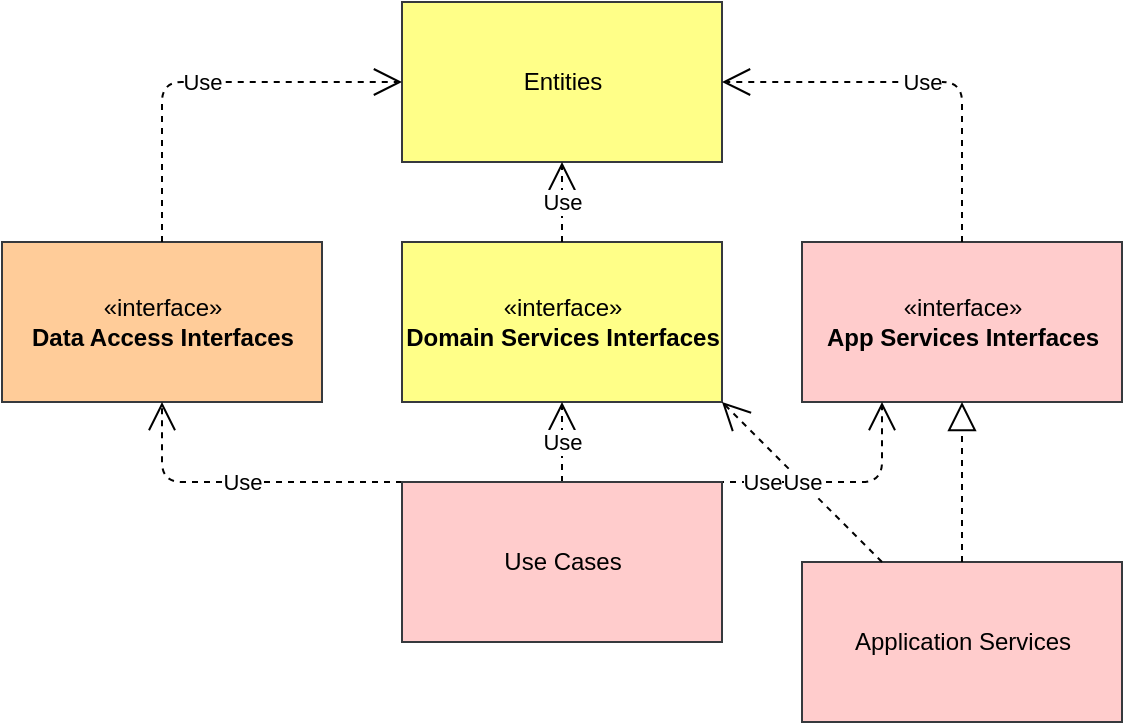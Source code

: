 <mxfile version="13.7.9" type="device"><diagram id="NoJDS8qeY4ttXaG-olni" name="Page-1"><mxGraphModel dx="1102" dy="642" grid="1" gridSize="10" guides="1" tooltips="1" connect="1" arrows="1" fold="1" page="1" pageScale="1" pageWidth="827" pageHeight="1169" math="0" shadow="0"><root><mxCell id="0"/><mxCell id="1" parent="0"/><mxCell id="xGfrPakMwm560A4AZ8lA-7" value="Application Services" style="html=1;align=center;verticalAlign=middle;fillColor=#ffcccc;strokeColor=#36393d;" parent="1" vertex="1"><mxGeometry x="480" y="320" width="160" height="80" as="geometry"/></mxCell><mxCell id="eRS3YAzAR7HObjQ33nfF-4" value="Entities" style="html=1;fillColor=#ffff88;strokeColor=#36393d;" parent="1" vertex="1"><mxGeometry x="280" y="40" width="160" height="80" as="geometry"/></mxCell><mxCell id="ZNhlXmD2ST68CRG7dIkm-1" value="«interface»&lt;br&gt;&lt;b&gt;Domain Services Interfaces&lt;/b&gt;" style="html=1;fillColor=#ffff88;strokeColor=#36393d;" parent="1" vertex="1"><mxGeometry x="280" y="160" width="160" height="80" as="geometry"/></mxCell><mxCell id="xGfrPakMwm560A4AZ8lA-1" value="«interface»&lt;br&gt;&lt;b&gt;App Services Interfaces&lt;/b&gt;" style="html=1;fillColor=#ffcccc;strokeColor=#36393d;" parent="1" vertex="1"><mxGeometry x="480" y="160" width="160" height="80" as="geometry"/></mxCell><mxCell id="xGfrPakMwm560A4AZ8lA-2" value="Use" style="endArrow=open;endSize=12;dashed=1;html=1;exitX=0.5;exitY=0;exitDx=0;exitDy=0;entryX=0.25;entryY=1;entryDx=0;entryDy=0;" parent="1" source="eRS3YAzAR7HObjQ33nfF-2" target="xGfrPakMwm560A4AZ8lA-1" edge="1"><mxGeometry width="160" relative="1" as="geometry"><mxPoint x="530" y="500" as="sourcePoint"/><mxPoint x="570" y="540" as="targetPoint"/><Array as="points"><mxPoint x="520" y="280"/></Array></mxGeometry></mxCell><mxCell id="xGfrPakMwm560A4AZ8lA-3" value="Use" style="endArrow=open;endSize=12;dashed=1;html=1;entryX=0.5;entryY=1;entryDx=0;entryDy=0;exitX=0.5;exitY=0;exitDx=0;exitDy=0;" parent="1" source="ZNhlXmD2ST68CRG7dIkm-1" target="eRS3YAzAR7HObjQ33nfF-4" edge="1"><mxGeometry width="160" relative="1" as="geometry"><mxPoint x="420" y="400" as="sourcePoint"/><mxPoint x="420" y="470" as="targetPoint"/></mxGeometry></mxCell><mxCell id="xGfrPakMwm560A4AZ8lA-8" value="Use" style="endArrow=open;endSize=12;dashed=1;html=1;entryX=0.5;entryY=1;entryDx=0;entryDy=0;exitX=0.5;exitY=0;exitDx=0;exitDy=0;" parent="1" source="eRS3YAzAR7HObjQ33nfF-2" target="ZNhlXmD2ST68CRG7dIkm-1" edge="1"><mxGeometry width="160" relative="1" as="geometry"><mxPoint x="450" y="740" as="sourcePoint"/><mxPoint x="450" y="820" as="targetPoint"/></mxGeometry></mxCell><mxCell id="xGfrPakMwm560A4AZ8lA-11" value="«interface»&lt;br&gt;&lt;b&gt;Data Access Interfaces&lt;/b&gt;" style="html=1;fillColor=#ffcc99;strokeColor=#36393d;" parent="1" vertex="1"><mxGeometry x="80" y="160" width="160" height="80" as="geometry"/></mxCell><mxCell id="xGfrPakMwm560A4AZ8lA-12" value="Use" style="endArrow=open;endSize=12;dashed=1;html=1;exitX=0;exitY=0;exitDx=0;exitDy=0;entryX=0.5;entryY=1;entryDx=0;entryDy=0;" parent="1" source="eRS3YAzAR7HObjQ33nfF-2" target="xGfrPakMwm560A4AZ8lA-11" edge="1"><mxGeometry width="160" relative="1" as="geometry"><mxPoint x="450" y="620" as="sourcePoint"/><mxPoint x="450" y="660" as="targetPoint"/><Array as="points"><mxPoint x="160" y="280"/></Array></mxGeometry></mxCell><mxCell id="eRS3YAzAR7HObjQ33nfF-2" value="Use Cases" style="html=1;fillColor=#ffcccc;strokeColor=#36393d;" parent="1" vertex="1"><mxGeometry x="280" y="280" width="160" height="80" as="geometry"/></mxCell><mxCell id="y2m54abQDvFetJmiUsiP-1" value="" style="endArrow=block;dashed=1;endFill=0;endSize=12;html=1;exitX=0.5;exitY=0;exitDx=0;exitDy=0;entryX=0.5;entryY=1;entryDx=0;entryDy=0;" edge="1" parent="1" source="xGfrPakMwm560A4AZ8lA-7" target="xGfrPakMwm560A4AZ8lA-1"><mxGeometry width="160" relative="1" as="geometry"><mxPoint x="240" y="530" as="sourcePoint"/><mxPoint x="580" y="250" as="targetPoint"/></mxGeometry></mxCell><mxCell id="y2m54abQDvFetJmiUsiP-3" value="Use" style="endArrow=open;endSize=12;dashed=1;html=1;exitX=0.5;exitY=0;exitDx=0;exitDy=0;entryX=1;entryY=0.5;entryDx=0;entryDy=0;" edge="1" parent="1" source="xGfrPakMwm560A4AZ8lA-1" target="eRS3YAzAR7HObjQ33nfF-4"><mxGeometry width="160" relative="1" as="geometry"><mxPoint x="370" y="290" as="sourcePoint"/><mxPoint x="530" y="250" as="targetPoint"/><Array as="points"><mxPoint x="560" y="80"/></Array></mxGeometry></mxCell><mxCell id="y2m54abQDvFetJmiUsiP-4" value="Use" style="endArrow=open;endSize=12;dashed=1;html=1;exitX=0.5;exitY=0;exitDx=0;exitDy=0;entryX=0;entryY=0.5;entryDx=0;entryDy=0;" edge="1" parent="1" source="xGfrPakMwm560A4AZ8lA-11" target="eRS3YAzAR7HObjQ33nfF-4"><mxGeometry width="160" relative="1" as="geometry"><mxPoint x="570" y="170" as="sourcePoint"/><mxPoint x="450" y="90" as="targetPoint"/><Array as="points"><mxPoint x="160" y="80"/></Array></mxGeometry></mxCell><mxCell id="y2m54abQDvFetJmiUsiP-5" value="Use" style="endArrow=open;endSize=12;dashed=1;html=1;exitX=0.25;exitY=0;exitDx=0;exitDy=0;entryX=1;entryY=1;entryDx=0;entryDy=0;" edge="1" parent="1" source="xGfrPakMwm560A4AZ8lA-7" target="ZNhlXmD2ST68CRG7dIkm-1"><mxGeometry width="160" relative="1" as="geometry"><mxPoint x="370" y="290" as="sourcePoint"/><mxPoint x="530" y="250" as="targetPoint"/><Array as="points"/></mxGeometry></mxCell></root></mxGraphModel></diagram></mxfile>